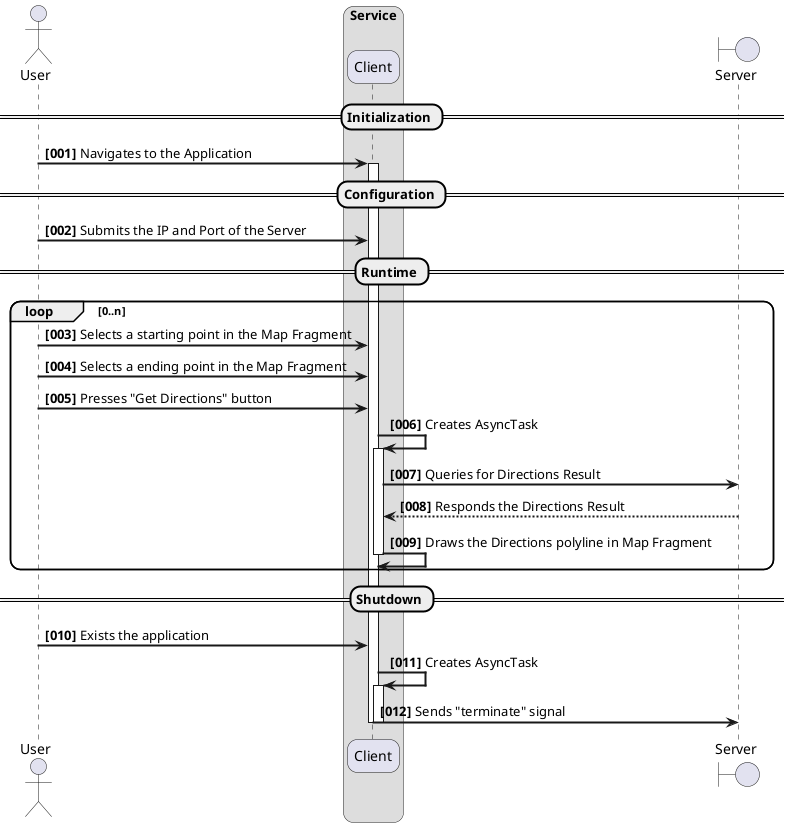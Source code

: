 @startuml
skinparam sequenceArrowThickness 2
skinparam roundcorner 20
actor User
box Service
participant Client
end box
boundary Server
autonumber "<b>[000]"

== Initialization ==
User -> Client : Navigates to the Application
activate Client

== Configuration ==
User -> Client : Submits the IP and Port of the Server

== Runtime ==
loop 0..n
User -> Client : Selects a starting point in the Map Fragment
User -> Client : Selects a ending point in the Map Fragment
User -> Client : Presses "Get Directions" button
Client -> Client : Creates AsyncTask
activate Client
Client -> Server : Queries for Directions Result
Server --> Client : Responds the Directions Result
Client -> Client : Draws the Directions polyline in Map Fragment
deactivate Client
end

== Shutdown ==
User -> Client : Exists the application
Client -> Client : Creates AsyncTask
activate Client
Client -> Server : Sends "terminate" signal
deactivate Client
deactivate Client

@enduml